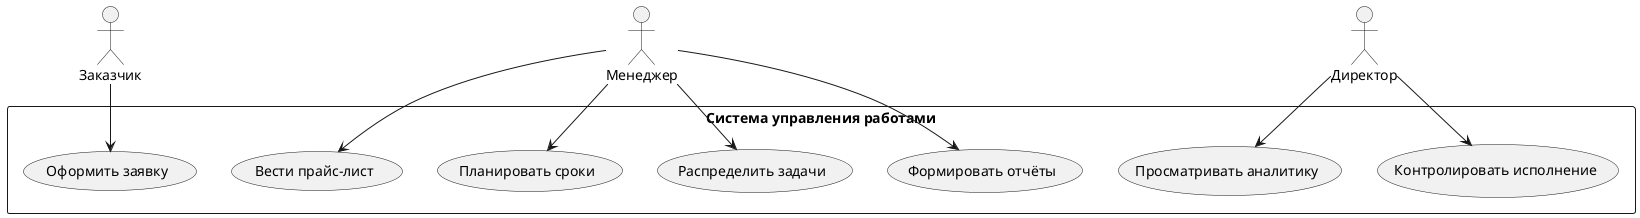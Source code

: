 ﻿@startuml
actor Заказчик
actor Менеджер
actor Директор

rectangle "Система управления работами" {
  Заказчик --> (Оформить заявку)
  Менеджер --> (Распределить задачи)
  Менеджер --> (Планировать сроки)
  Менеджер --> (Вести прайс-лист)
  Менеджер --> (Формировать отчёты)
  Директор --> (Просматривать аналитику)
  Директор --> (Контролировать исполнение)
}
@enduml